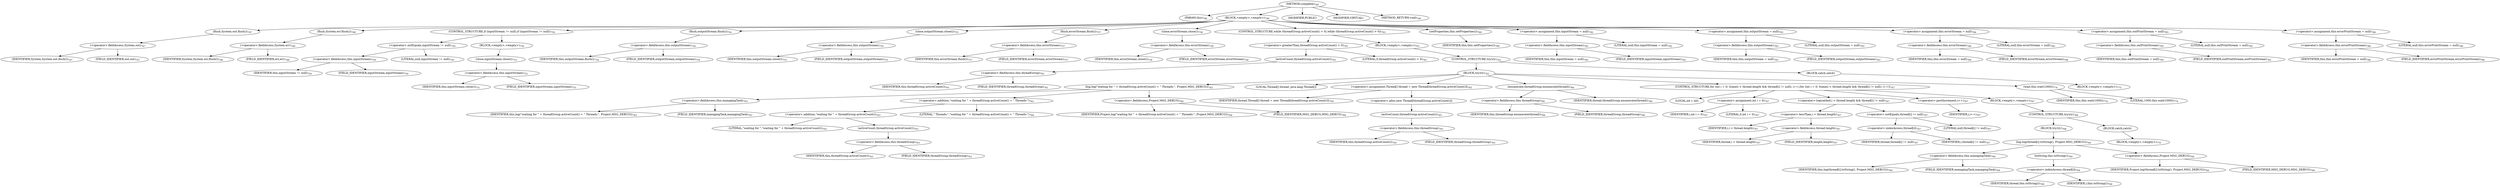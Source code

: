 digraph "complete" {  
"1876" [label = <(METHOD,complete)<SUB>746</SUB>> ]
"119" [label = <(PARAM,this)<SUB>746</SUB>> ]
"1877" [label = <(BLOCK,&lt;empty&gt;,&lt;empty&gt;)<SUB>746</SUB>> ]
"1878" [label = <(flush,System.out.flush())<SUB>747</SUB>> ]
"1879" [label = <(&lt;operator&gt;.fieldAccess,System.out)<SUB>747</SUB>> ]
"1880" [label = <(IDENTIFIER,System,System.out.flush())<SUB>747</SUB>> ]
"1881" [label = <(FIELD_IDENTIFIER,out,out)<SUB>747</SUB>> ]
"1882" [label = <(flush,System.err.flush())<SUB>748</SUB>> ]
"1883" [label = <(&lt;operator&gt;.fieldAccess,System.err)<SUB>748</SUB>> ]
"1884" [label = <(IDENTIFIER,System,System.err.flush())<SUB>748</SUB>> ]
"1885" [label = <(FIELD_IDENTIFIER,err,err)<SUB>748</SUB>> ]
"1886" [label = <(CONTROL_STRUCTURE,if (inputStream != null),if (inputStream != null))<SUB>750</SUB>> ]
"1887" [label = <(&lt;operator&gt;.notEquals,inputStream != null)<SUB>750</SUB>> ]
"1888" [label = <(&lt;operator&gt;.fieldAccess,this.inputStream)<SUB>750</SUB>> ]
"1889" [label = <(IDENTIFIER,this,inputStream != null)<SUB>750</SUB>> ]
"1890" [label = <(FIELD_IDENTIFIER,inputStream,inputStream)<SUB>750</SUB>> ]
"1891" [label = <(LITERAL,null,inputStream != null)<SUB>750</SUB>> ]
"1892" [label = <(BLOCK,&lt;empty&gt;,&lt;empty&gt;)<SUB>750</SUB>> ]
"1893" [label = <(close,inputStream.close())<SUB>751</SUB>> ]
"1894" [label = <(&lt;operator&gt;.fieldAccess,this.inputStream)<SUB>751</SUB>> ]
"1895" [label = <(IDENTIFIER,this,inputStream.close())<SUB>751</SUB>> ]
"1896" [label = <(FIELD_IDENTIFIER,inputStream,inputStream)<SUB>751</SUB>> ]
"1897" [label = <(flush,outputStream.flush())<SUB>754</SUB>> ]
"1898" [label = <(&lt;operator&gt;.fieldAccess,this.outputStream)<SUB>754</SUB>> ]
"1899" [label = <(IDENTIFIER,this,outputStream.flush())<SUB>754</SUB>> ]
"1900" [label = <(FIELD_IDENTIFIER,outputStream,outputStream)<SUB>754</SUB>> ]
"1901" [label = <(close,outputStream.close())<SUB>755</SUB>> ]
"1902" [label = <(&lt;operator&gt;.fieldAccess,this.outputStream)<SUB>755</SUB>> ]
"1903" [label = <(IDENTIFIER,this,outputStream.close())<SUB>755</SUB>> ]
"1904" [label = <(FIELD_IDENTIFIER,outputStream,outputStream)<SUB>755</SUB>> ]
"1905" [label = <(flush,errorStream.flush())<SUB>757</SUB>> ]
"1906" [label = <(&lt;operator&gt;.fieldAccess,this.errorStream)<SUB>757</SUB>> ]
"1907" [label = <(IDENTIFIER,this,errorStream.flush())<SUB>757</SUB>> ]
"1908" [label = <(FIELD_IDENTIFIER,errorStream,errorStream)<SUB>757</SUB>> ]
"1909" [label = <(close,errorStream.close())<SUB>758</SUB>> ]
"1910" [label = <(&lt;operator&gt;.fieldAccess,this.errorStream)<SUB>758</SUB>> ]
"1911" [label = <(IDENTIFIER,this,errorStream.close())<SUB>758</SUB>> ]
"1912" [label = <(FIELD_IDENTIFIER,errorStream,errorStream)<SUB>758</SUB>> ]
"1913" [label = <(CONTROL_STRUCTURE,while (threadGroup.activeCount() &gt; 0),while (threadGroup.activeCount() &gt; 0))<SUB>761</SUB>> ]
"1914" [label = <(&lt;operator&gt;.greaterThan,threadGroup.activeCount() &gt; 0)<SUB>761</SUB>> ]
"1915" [label = <(activeCount,threadGroup.activeCount())<SUB>761</SUB>> ]
"1916" [label = <(&lt;operator&gt;.fieldAccess,this.threadGroup)<SUB>761</SUB>> ]
"1917" [label = <(IDENTIFIER,this,threadGroup.activeCount())<SUB>761</SUB>> ]
"1918" [label = <(FIELD_IDENTIFIER,threadGroup,threadGroup)<SUB>761</SUB>> ]
"1919" [label = <(LITERAL,0,threadGroup.activeCount() &gt; 0)<SUB>761</SUB>> ]
"1920" [label = <(BLOCK,&lt;empty&gt;,&lt;empty&gt;)<SUB>761</SUB>> ]
"1921" [label = <(CONTROL_STRUCTURE,try,try)<SUB>762</SUB>> ]
"1922" [label = <(BLOCK,try,try)<SUB>762</SUB>> ]
"1923" [label = <(log,log(&quot;waiting for &quot; + threadGroup.activeCount() + &quot; Threads:&quot;, Project.MSG_DEBUG))<SUB>763</SUB>> ]
"1924" [label = <(&lt;operator&gt;.fieldAccess,this.managingTask)<SUB>763</SUB>> ]
"1925" [label = <(IDENTIFIER,this,log(&quot;waiting for &quot; + threadGroup.activeCount() + &quot; Threads:&quot;, Project.MSG_DEBUG))<SUB>763</SUB>> ]
"1926" [label = <(FIELD_IDENTIFIER,managingTask,managingTask)<SUB>763</SUB>> ]
"1927" [label = <(&lt;operator&gt;.addition,&quot;waiting for &quot; + threadGroup.activeCount() + &quot; Threads:&quot;)<SUB>763</SUB>> ]
"1928" [label = <(&lt;operator&gt;.addition,&quot;waiting for &quot; + threadGroup.activeCount())<SUB>763</SUB>> ]
"1929" [label = <(LITERAL,&quot;waiting for &quot;,&quot;waiting for &quot; + threadGroup.activeCount())<SUB>763</SUB>> ]
"1930" [label = <(activeCount,threadGroup.activeCount())<SUB>763</SUB>> ]
"1931" [label = <(&lt;operator&gt;.fieldAccess,this.threadGroup)<SUB>763</SUB>> ]
"1932" [label = <(IDENTIFIER,this,threadGroup.activeCount())<SUB>763</SUB>> ]
"1933" [label = <(FIELD_IDENTIFIER,threadGroup,threadGroup)<SUB>763</SUB>> ]
"1934" [label = <(LITERAL,&quot; Threads:&quot;,&quot;waiting for &quot; + threadGroup.activeCount() + &quot; Threads:&quot;)<SUB>764</SUB>> ]
"1935" [label = <(&lt;operator&gt;.fieldAccess,Project.MSG_DEBUG)<SUB>764</SUB>> ]
"1936" [label = <(IDENTIFIER,Project,log(&quot;waiting for &quot; + threadGroup.activeCount() + &quot; Threads:&quot;, Project.MSG_DEBUG))<SUB>764</SUB>> ]
"1937" [label = <(FIELD_IDENTIFIER,MSG_DEBUG,MSG_DEBUG)<SUB>764</SUB>> ]
"1938" [label = <(LOCAL,Thread[] thread: java.lang.Thread[])> ]
"1939" [label = <(&lt;operator&gt;.assignment,Thread[] thread = new Thread[threadGroup.activeCount()])<SUB>765</SUB>> ]
"1940" [label = <(IDENTIFIER,thread,Thread[] thread = new Thread[threadGroup.activeCount()])<SUB>765</SUB>> ]
"1941" [label = <(&lt;operator&gt;.alloc,new Thread[threadGroup.activeCount()])> ]
"1942" [label = <(activeCount,threadGroup.activeCount())<SUB>765</SUB>> ]
"1943" [label = <(&lt;operator&gt;.fieldAccess,this.threadGroup)<SUB>765</SUB>> ]
"1944" [label = <(IDENTIFIER,this,threadGroup.activeCount())<SUB>765</SUB>> ]
"1945" [label = <(FIELD_IDENTIFIER,threadGroup,threadGroup)<SUB>765</SUB>> ]
"1946" [label = <(enumerate,threadGroup.enumerate(thread))<SUB>766</SUB>> ]
"1947" [label = <(&lt;operator&gt;.fieldAccess,this.threadGroup)<SUB>766</SUB>> ]
"1948" [label = <(IDENTIFIER,this,threadGroup.enumerate(thread))<SUB>766</SUB>> ]
"1949" [label = <(FIELD_IDENTIFIER,threadGroup,threadGroup)<SUB>766</SUB>> ]
"1950" [label = <(IDENTIFIER,thread,threadGroup.enumerate(thread))<SUB>766</SUB>> ]
"1951" [label = <(CONTROL_STRUCTURE,for (int i = 0; Some(i &lt; thread.length &amp;&amp; thread[i] != null); i++),for (int i = 0; Some(i &lt; thread.length &amp;&amp; thread[i] != null); i++))<SUB>767</SUB>> ]
"1952" [label = <(LOCAL,int i: int)> ]
"1953" [label = <(&lt;operator&gt;.assignment,int i = 0)<SUB>767</SUB>> ]
"1954" [label = <(IDENTIFIER,i,int i = 0)<SUB>767</SUB>> ]
"1955" [label = <(LITERAL,0,int i = 0)<SUB>767</SUB>> ]
"1956" [label = <(&lt;operator&gt;.logicalAnd,i &lt; thread.length &amp;&amp; thread[i] != null)<SUB>767</SUB>> ]
"1957" [label = <(&lt;operator&gt;.lessThan,i &lt; thread.length)<SUB>767</SUB>> ]
"1958" [label = <(IDENTIFIER,i,i &lt; thread.length)<SUB>767</SUB>> ]
"1959" [label = <(&lt;operator&gt;.fieldAccess,thread.length)<SUB>767</SUB>> ]
"1960" [label = <(IDENTIFIER,thread,i &lt; thread.length)<SUB>767</SUB>> ]
"1961" [label = <(FIELD_IDENTIFIER,length,length)<SUB>767</SUB>> ]
"1962" [label = <(&lt;operator&gt;.notEquals,thread[i] != null)<SUB>767</SUB>> ]
"1963" [label = <(&lt;operator&gt;.indexAccess,thread[i])<SUB>767</SUB>> ]
"1964" [label = <(IDENTIFIER,thread,thread[i] != null)<SUB>767</SUB>> ]
"1965" [label = <(IDENTIFIER,i,thread[i] != null)<SUB>767</SUB>> ]
"1966" [label = <(LITERAL,null,thread[i] != null)<SUB>767</SUB>> ]
"1967" [label = <(&lt;operator&gt;.postIncrement,i++)<SUB>767</SUB>> ]
"1968" [label = <(IDENTIFIER,i,i++)<SUB>767</SUB>> ]
"1969" [label = <(BLOCK,&lt;empty&gt;,&lt;empty&gt;)<SUB>767</SUB>> ]
"1970" [label = <(CONTROL_STRUCTURE,try,try)<SUB>768</SUB>> ]
"1971" [label = <(BLOCK,try,try)<SUB>768</SUB>> ]
"1972" [label = <(log,log(thread[i].toString(), Project.MSG_DEBUG))<SUB>769</SUB>> ]
"1973" [label = <(&lt;operator&gt;.fieldAccess,this.managingTask)<SUB>769</SUB>> ]
"1974" [label = <(IDENTIFIER,this,log(thread[i].toString(), Project.MSG_DEBUG))<SUB>769</SUB>> ]
"1975" [label = <(FIELD_IDENTIFIER,managingTask,managingTask)<SUB>769</SUB>> ]
"1976" [label = <(toString,this.toString())<SUB>769</SUB>> ]
"1977" [label = <(&lt;operator&gt;.indexAccess,thread[i])<SUB>769</SUB>> ]
"1978" [label = <(IDENTIFIER,thread,this.toString())<SUB>769</SUB>> ]
"1979" [label = <(IDENTIFIER,i,this.toString())<SUB>769</SUB>> ]
"1980" [label = <(&lt;operator&gt;.fieldAccess,Project.MSG_DEBUG)<SUB>769</SUB>> ]
"1981" [label = <(IDENTIFIER,Project,log(thread[i].toString(), Project.MSG_DEBUG))<SUB>769</SUB>> ]
"1982" [label = <(FIELD_IDENTIFIER,MSG_DEBUG,MSG_DEBUG)<SUB>769</SUB>> ]
"1983" [label = <(BLOCK,catch,catch)> ]
"1984" [label = <(BLOCK,&lt;empty&gt;,&lt;empty&gt;)<SUB>770</SUB>> ]
"1985" [label = <(wait,this.wait(1000))<SUB>774</SUB>> ]
"118" [label = <(IDENTIFIER,this,this.wait(1000))<SUB>774</SUB>> ]
"1986" [label = <(LITERAL,1000,this.wait(1000))<SUB>774</SUB>> ]
"1987" [label = <(BLOCK,catch,catch)> ]
"1988" [label = <(BLOCK,&lt;empty&gt;,&lt;empty&gt;)<SUB>775</SUB>> ]
"1989" [label = <(setProperties,this.setProperties())<SUB>780</SUB>> ]
"120" [label = <(IDENTIFIER,this,this.setProperties())<SUB>780</SUB>> ]
"1990" [label = <(&lt;operator&gt;.assignment,this.inputStream = null)<SUB>782</SUB>> ]
"1991" [label = <(&lt;operator&gt;.fieldAccess,this.inputStream)<SUB>782</SUB>> ]
"1992" [label = <(IDENTIFIER,this,this.inputStream = null)<SUB>782</SUB>> ]
"1993" [label = <(FIELD_IDENTIFIER,inputStream,inputStream)<SUB>782</SUB>> ]
"1994" [label = <(LITERAL,null,this.inputStream = null)<SUB>782</SUB>> ]
"1995" [label = <(&lt;operator&gt;.assignment,this.outputStream = null)<SUB>783</SUB>> ]
"1996" [label = <(&lt;operator&gt;.fieldAccess,this.outputStream)<SUB>783</SUB>> ]
"1997" [label = <(IDENTIFIER,this,this.outputStream = null)<SUB>783</SUB>> ]
"1998" [label = <(FIELD_IDENTIFIER,outputStream,outputStream)<SUB>783</SUB>> ]
"1999" [label = <(LITERAL,null,this.outputStream = null)<SUB>783</SUB>> ]
"2000" [label = <(&lt;operator&gt;.assignment,this.errorStream = null)<SUB>784</SUB>> ]
"2001" [label = <(&lt;operator&gt;.fieldAccess,this.errorStream)<SUB>784</SUB>> ]
"2002" [label = <(IDENTIFIER,this,this.errorStream = null)<SUB>784</SUB>> ]
"2003" [label = <(FIELD_IDENTIFIER,errorStream,errorStream)<SUB>784</SUB>> ]
"2004" [label = <(LITERAL,null,this.errorStream = null)<SUB>784</SUB>> ]
"2005" [label = <(&lt;operator&gt;.assignment,this.outPrintStream = null)<SUB>785</SUB>> ]
"2006" [label = <(&lt;operator&gt;.fieldAccess,this.outPrintStream)<SUB>785</SUB>> ]
"2007" [label = <(IDENTIFIER,this,this.outPrintStream = null)<SUB>785</SUB>> ]
"2008" [label = <(FIELD_IDENTIFIER,outPrintStream,outPrintStream)<SUB>785</SUB>> ]
"2009" [label = <(LITERAL,null,this.outPrintStream = null)<SUB>785</SUB>> ]
"2010" [label = <(&lt;operator&gt;.assignment,this.errorPrintStream = null)<SUB>786</SUB>> ]
"2011" [label = <(&lt;operator&gt;.fieldAccess,this.errorPrintStream)<SUB>786</SUB>> ]
"2012" [label = <(IDENTIFIER,this,this.errorPrintStream = null)<SUB>786</SUB>> ]
"2013" [label = <(FIELD_IDENTIFIER,errorPrintStream,errorPrintStream)<SUB>786</SUB>> ]
"2014" [label = <(LITERAL,null,this.errorPrintStream = null)<SUB>786</SUB>> ]
"2015" [label = <(MODIFIER,PUBLIC)> ]
"2016" [label = <(MODIFIER,VIRTUAL)> ]
"2017" [label = <(METHOD_RETURN,void)<SUB>746</SUB>> ]
  "1876" -> "119" 
  "1876" -> "1877" 
  "1876" -> "2015" 
  "1876" -> "2016" 
  "1876" -> "2017" 
  "1877" -> "1878" 
  "1877" -> "1882" 
  "1877" -> "1886" 
  "1877" -> "1897" 
  "1877" -> "1901" 
  "1877" -> "1905" 
  "1877" -> "1909" 
  "1877" -> "1913" 
  "1877" -> "1989" 
  "1877" -> "1990" 
  "1877" -> "1995" 
  "1877" -> "2000" 
  "1877" -> "2005" 
  "1877" -> "2010" 
  "1878" -> "1879" 
  "1879" -> "1880" 
  "1879" -> "1881" 
  "1882" -> "1883" 
  "1883" -> "1884" 
  "1883" -> "1885" 
  "1886" -> "1887" 
  "1886" -> "1892" 
  "1887" -> "1888" 
  "1887" -> "1891" 
  "1888" -> "1889" 
  "1888" -> "1890" 
  "1892" -> "1893" 
  "1893" -> "1894" 
  "1894" -> "1895" 
  "1894" -> "1896" 
  "1897" -> "1898" 
  "1898" -> "1899" 
  "1898" -> "1900" 
  "1901" -> "1902" 
  "1902" -> "1903" 
  "1902" -> "1904" 
  "1905" -> "1906" 
  "1906" -> "1907" 
  "1906" -> "1908" 
  "1909" -> "1910" 
  "1910" -> "1911" 
  "1910" -> "1912" 
  "1913" -> "1914" 
  "1913" -> "1920" 
  "1914" -> "1915" 
  "1914" -> "1919" 
  "1915" -> "1916" 
  "1916" -> "1917" 
  "1916" -> "1918" 
  "1920" -> "1921" 
  "1921" -> "1922" 
  "1921" -> "1987" 
  "1922" -> "1923" 
  "1922" -> "1938" 
  "1922" -> "1939" 
  "1922" -> "1946" 
  "1922" -> "1951" 
  "1922" -> "1985" 
  "1923" -> "1924" 
  "1923" -> "1927" 
  "1923" -> "1935" 
  "1924" -> "1925" 
  "1924" -> "1926" 
  "1927" -> "1928" 
  "1927" -> "1934" 
  "1928" -> "1929" 
  "1928" -> "1930" 
  "1930" -> "1931" 
  "1931" -> "1932" 
  "1931" -> "1933" 
  "1935" -> "1936" 
  "1935" -> "1937" 
  "1939" -> "1940" 
  "1939" -> "1941" 
  "1941" -> "1942" 
  "1942" -> "1943" 
  "1943" -> "1944" 
  "1943" -> "1945" 
  "1946" -> "1947" 
  "1946" -> "1950" 
  "1947" -> "1948" 
  "1947" -> "1949" 
  "1951" -> "1952" 
  "1951" -> "1953" 
  "1951" -> "1956" 
  "1951" -> "1967" 
  "1951" -> "1969" 
  "1953" -> "1954" 
  "1953" -> "1955" 
  "1956" -> "1957" 
  "1956" -> "1962" 
  "1957" -> "1958" 
  "1957" -> "1959" 
  "1959" -> "1960" 
  "1959" -> "1961" 
  "1962" -> "1963" 
  "1962" -> "1966" 
  "1963" -> "1964" 
  "1963" -> "1965" 
  "1967" -> "1968" 
  "1969" -> "1970" 
  "1970" -> "1971" 
  "1970" -> "1983" 
  "1971" -> "1972" 
  "1972" -> "1973" 
  "1972" -> "1976" 
  "1972" -> "1980" 
  "1973" -> "1974" 
  "1973" -> "1975" 
  "1976" -> "1977" 
  "1977" -> "1978" 
  "1977" -> "1979" 
  "1980" -> "1981" 
  "1980" -> "1982" 
  "1983" -> "1984" 
  "1985" -> "118" 
  "1985" -> "1986" 
  "1987" -> "1988" 
  "1989" -> "120" 
  "1990" -> "1991" 
  "1990" -> "1994" 
  "1991" -> "1992" 
  "1991" -> "1993" 
  "1995" -> "1996" 
  "1995" -> "1999" 
  "1996" -> "1997" 
  "1996" -> "1998" 
  "2000" -> "2001" 
  "2000" -> "2004" 
  "2001" -> "2002" 
  "2001" -> "2003" 
  "2005" -> "2006" 
  "2005" -> "2009" 
  "2006" -> "2007" 
  "2006" -> "2008" 
  "2010" -> "2011" 
  "2010" -> "2014" 
  "2011" -> "2012" 
  "2011" -> "2013" 
}
